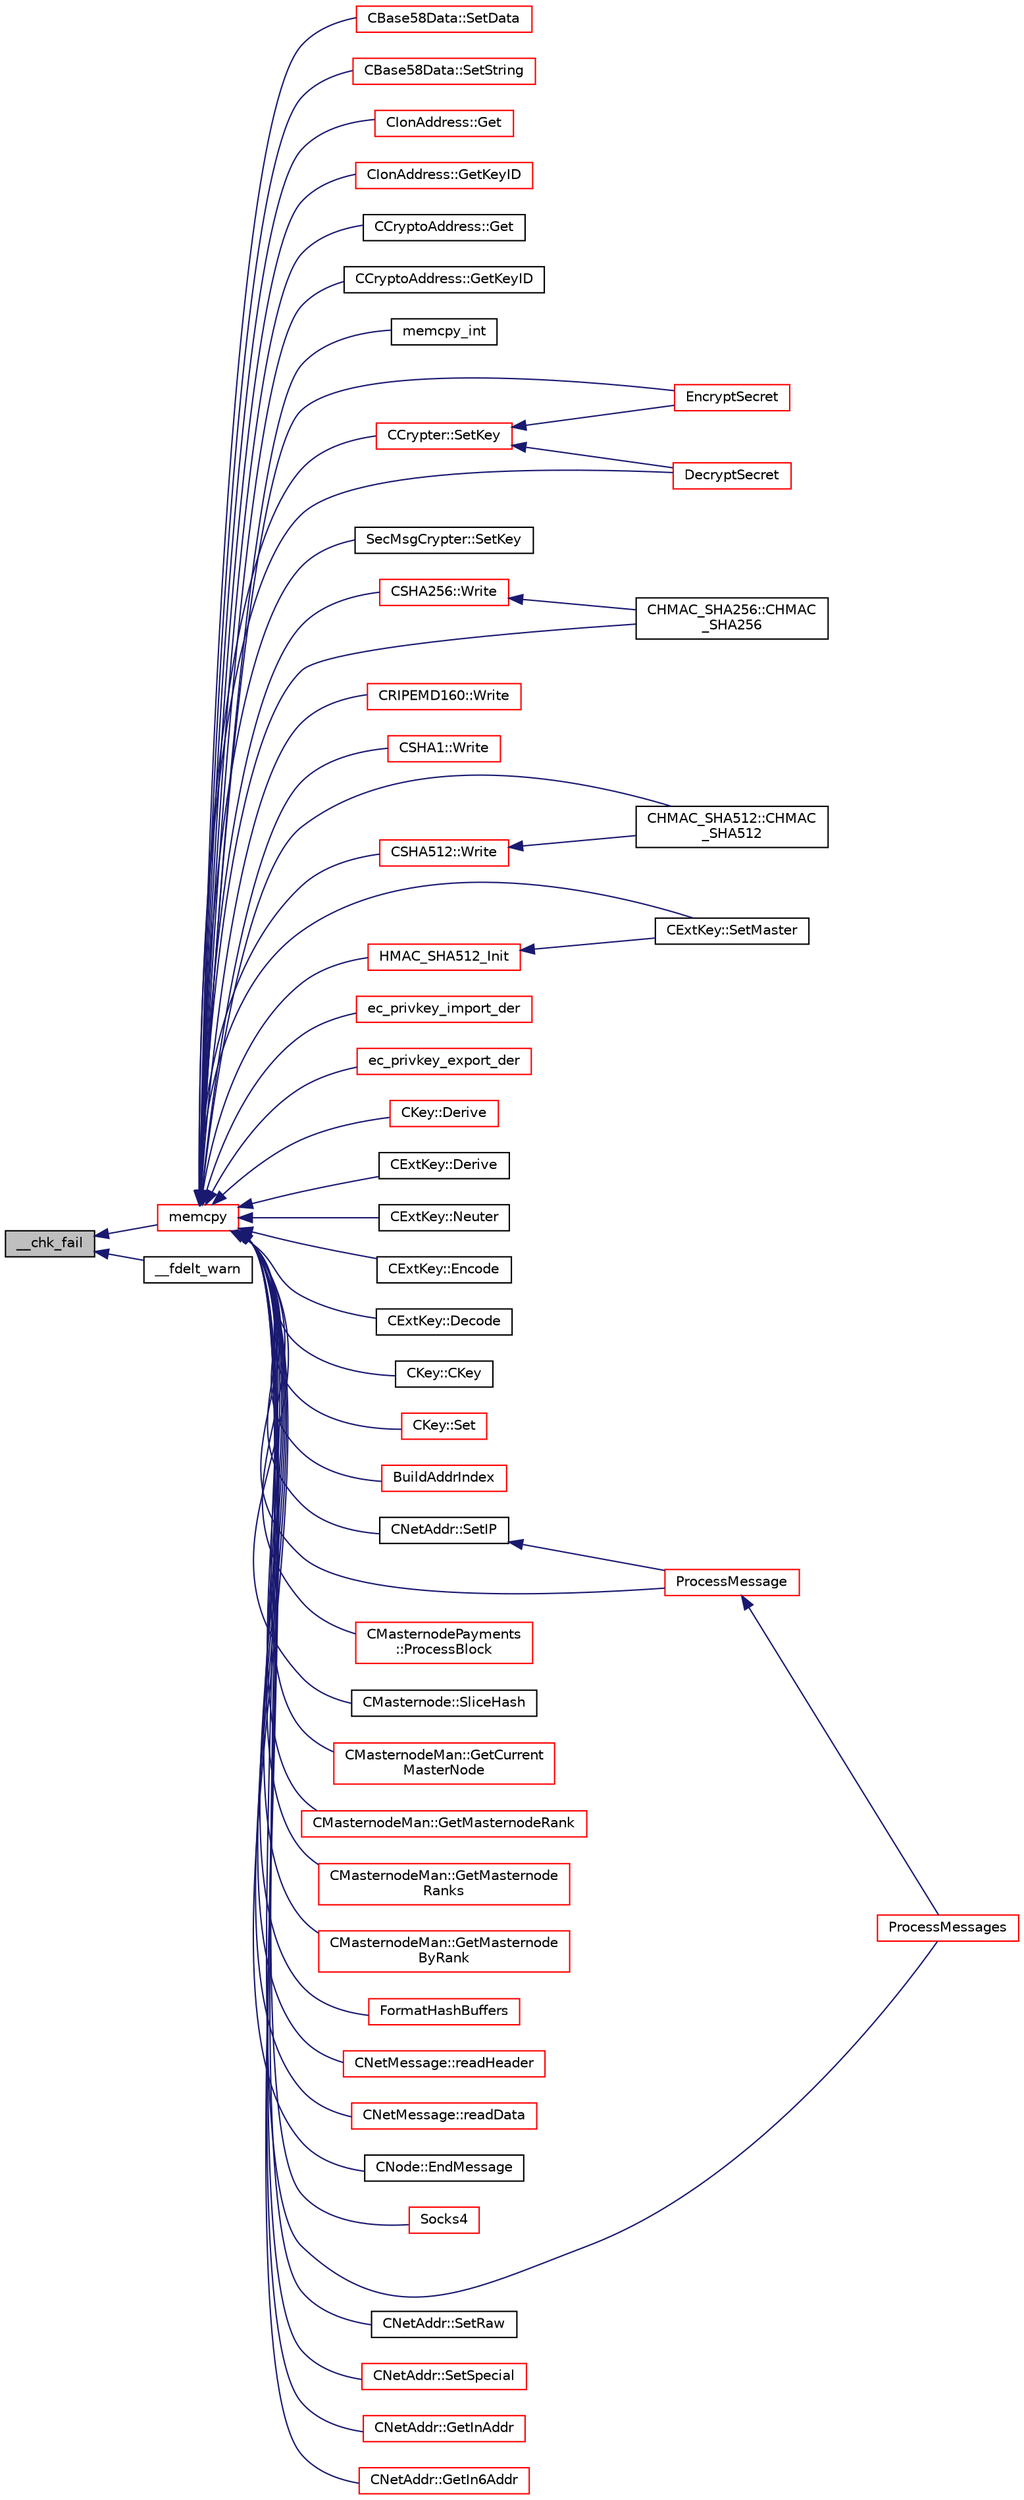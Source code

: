 digraph "__chk_fail"
{
  edge [fontname="Helvetica",fontsize="10",labelfontname="Helvetica",labelfontsize="10"];
  node [fontname="Helvetica",fontsize="10",shape=record];
  rankdir="LR";
  Node1 [label="__chk_fail",height=0.2,width=0.4,color="black", fillcolor="grey75", style="filled", fontcolor="black"];
  Node1 -> Node2 [dir="back",color="midnightblue",fontsize="10",style="solid",fontname="Helvetica"];
  Node2 [label="memcpy",height=0.2,width=0.4,color="red", fillcolor="white", style="filled",URL="$d1/d54/glibc__sanity_8cpp.html#a0f46826ab0466591e136db24394923cf"];
  Node2 -> Node3 [dir="back",color="midnightblue",fontsize="10",style="solid",fontname="Helvetica"];
  Node3 [label="CBase58Data::SetData",height=0.2,width=0.4,color="red", fillcolor="white", style="filled",URL="$d2/d08/class_c_base58_data.html#afab1c06a0a4f631fd889434a2bc48c27"];
  Node2 -> Node21 [dir="back",color="midnightblue",fontsize="10",style="solid",fontname="Helvetica"];
  Node21 [label="CBase58Data::SetString",height=0.2,width=0.4,color="red", fillcolor="white", style="filled",URL="$d2/d08/class_c_base58_data.html#a250fa3bc97d03c7d87de5485c8b49b57"];
  Node2 -> Node87 [dir="back",color="midnightblue",fontsize="10",style="solid",fontname="Helvetica"];
  Node87 [label="CIonAddress::Get",height=0.2,width=0.4,color="red", fillcolor="white", style="filled",URL="$d1/de4/class_c_ion_address.html#aa70f9899f0a3cf37e4a87483db5cf99d"];
  Node2 -> Node141 [dir="back",color="midnightblue",fontsize="10",style="solid",fontname="Helvetica"];
  Node141 [label="CIonAddress::GetKeyID",height=0.2,width=0.4,color="red", fillcolor="white", style="filled",URL="$d1/de4/class_c_ion_address.html#a39fc6281214567b569fac52ff718736c"];
  Node2 -> Node149 [dir="back",color="midnightblue",fontsize="10",style="solid",fontname="Helvetica"];
  Node149 [label="CCryptoAddress::Get",height=0.2,width=0.4,color="black", fillcolor="white", style="filled",URL="$d4/d11/class_c_crypto_address.html#affa7a34ad2640583371f20f540e9e25e"];
  Node2 -> Node150 [dir="back",color="midnightblue",fontsize="10",style="solid",fontname="Helvetica"];
  Node150 [label="CCryptoAddress::GetKeyID",height=0.2,width=0.4,color="black", fillcolor="white", style="filled",URL="$d4/d11/class_c_crypto_address.html#a7be88ec50f878f0174481299dcba1351"];
  Node2 -> Node151 [dir="back",color="midnightblue",fontsize="10",style="solid",fontname="Helvetica"];
  Node151 [label="memcpy_int",height=0.2,width=0.4,color="black", fillcolor="white", style="filled",URL="$d1/d54/glibc__sanity_8cpp.html#a5f0bdd4402f85d9b30074959e99699f5"];
  Node2 -> Node152 [dir="back",color="midnightblue",fontsize="10",style="solid",fontname="Helvetica"];
  Node152 [label="CCrypter::SetKey",height=0.2,width=0.4,color="red", fillcolor="white", style="filled",URL="$d7/d89/class_c_crypter.html#a0d948dd4796e2420e1dd9c1ddbf7974e"];
  Node152 -> Node153 [dir="back",color="midnightblue",fontsize="10",style="solid",fontname="Helvetica"];
  Node153 [label="EncryptSecret",height=0.2,width=0.4,color="red", fillcolor="white", style="filled",URL="$df/d1f/crypter_8h.html#a4fa4e3134d2b6e4913b9ce6369820697"];
  Node152 -> Node169 [dir="back",color="midnightblue",fontsize="10",style="solid",fontname="Helvetica"];
  Node169 [label="DecryptSecret",height=0.2,width=0.4,color="red", fillcolor="white", style="filled",URL="$df/d1f/crypter_8h.html#aded00aa7498a7485a00e77a20856b3e4"];
  Node2 -> Node153 [dir="back",color="midnightblue",fontsize="10",style="solid",fontname="Helvetica"];
  Node2 -> Node169 [dir="back",color="midnightblue",fontsize="10",style="solid",fontname="Helvetica"];
  Node2 -> Node193 [dir="back",color="midnightblue",fontsize="10",style="solid",fontname="Helvetica"];
  Node193 [label="SecMsgCrypter::SetKey",height=0.2,width=0.4,color="black", fillcolor="white", style="filled",URL="$dc/dd6/class_sec_msg_crypter.html#a5ed79b6b7217c58cbea219a93c32c4de"];
  Node2 -> Node194 [dir="back",color="midnightblue",fontsize="10",style="solid",fontname="Helvetica"];
  Node194 [label="CHMAC_SHA256::CHMAC\l_SHA256",height=0.2,width=0.4,color="black", fillcolor="white", style="filled",URL="$d7/dcc/class_c_h_m_a_c___s_h_a256.html#a63236821773ad9edb3fba4623eef39b2"];
  Node2 -> Node195 [dir="back",color="midnightblue",fontsize="10",style="solid",fontname="Helvetica"];
  Node195 [label="CHMAC_SHA512::CHMAC\l_SHA512",height=0.2,width=0.4,color="black", fillcolor="white", style="filled",URL="$dd/d0b/class_c_h_m_a_c___s_h_a512.html#a03e1288c20422f66b7e732aafda804e5"];
  Node2 -> Node196 [dir="back",color="midnightblue",fontsize="10",style="solid",fontname="Helvetica"];
  Node196 [label="CRIPEMD160::Write",height=0.2,width=0.4,color="red", fillcolor="white", style="filled",URL="$d2/d84/class_c_r_i_p_e_m_d160.html#a221143b9d94af623d07c4f4ba1bf6007"];
  Node2 -> Node200 [dir="back",color="midnightblue",fontsize="10",style="solid",fontname="Helvetica"];
  Node200 [label="CSHA1::Write",height=0.2,width=0.4,color="red", fillcolor="white", style="filled",URL="$d9/d3f/class_c_s_h_a1.html#a4322be694ccb2d9864e0cd0c30496a8a"];
  Node2 -> Node202 [dir="back",color="midnightblue",fontsize="10",style="solid",fontname="Helvetica"];
  Node202 [label="CSHA256::Write",height=0.2,width=0.4,color="red", fillcolor="white", style="filled",URL="$d7/d2e/class_c_s_h_a256.html#a9d7de520a562655da85349372820c883"];
  Node202 -> Node194 [dir="back",color="midnightblue",fontsize="10",style="solid",fontname="Helvetica"];
  Node2 -> Node240 [dir="back",color="midnightblue",fontsize="10",style="solid",fontname="Helvetica"];
  Node240 [label="CSHA512::Write",height=0.2,width=0.4,color="red", fillcolor="white", style="filled",URL="$d4/dcb/class_c_s_h_a512.html#aefd8260a2c205f11d44670ae68f1aff0"];
  Node240 -> Node195 [dir="back",color="midnightblue",fontsize="10",style="solid",fontname="Helvetica"];
  Node2 -> Node244 [dir="back",color="midnightblue",fontsize="10",style="solid",fontname="Helvetica"];
  Node244 [label="HMAC_SHA512_Init",height=0.2,width=0.4,color="red", fillcolor="white", style="filled",URL="$db/dfb/hash_8h.html#a4b8c72838f26539d69f31e256fd6dc5c"];
  Node244 -> Node248 [dir="back",color="midnightblue",fontsize="10",style="solid",fontname="Helvetica"];
  Node248 [label="CExtKey::SetMaster",height=0.2,width=0.4,color="black", fillcolor="white", style="filled",URL="$d2/d6e/struct_c_ext_key.html#a8cd6ecafdd649082601d7eebbec79688"];
  Node2 -> Node249 [dir="back",color="midnightblue",fontsize="10",style="solid",fontname="Helvetica"];
  Node249 [label="ec_privkey_import_der",height=0.2,width=0.4,color="red", fillcolor="white", style="filled",URL="$d1/dbc/key_8cpp.html#a4b55d97662f6589a6319c363469c501e",tooltip="These functions are taken from the libsecp256k1 distribution and are very ugly. "];
  Node2 -> Node256 [dir="back",color="midnightblue",fontsize="10",style="solid",fontname="Helvetica"];
  Node256 [label="ec_privkey_export_der",height=0.2,width=0.4,color="red", fillcolor="white", style="filled",URL="$d1/dbc/key_8cpp.html#a8cafc8a5eaf9a41f141e31d7c42ed7b9"];
  Node2 -> Node246 [dir="back",color="midnightblue",fontsize="10",style="solid",fontname="Helvetica"];
  Node246 [label="CKey::Derive",height=0.2,width=0.4,color="red", fillcolor="white", style="filled",URL="$d2/d63/class_c_key.html#a5166e6f49c17c3ad47ac0fa89305307b"];
  Node2 -> Node261 [dir="back",color="midnightblue",fontsize="10",style="solid",fontname="Helvetica"];
  Node261 [label="CExtKey::Derive",height=0.2,width=0.4,color="black", fillcolor="white", style="filled",URL="$d2/d6e/struct_c_ext_key.html#a589df63664c6d12bfe071b747a245b1d"];
  Node2 -> Node248 [dir="back",color="midnightblue",fontsize="10",style="solid",fontname="Helvetica"];
  Node2 -> Node262 [dir="back",color="midnightblue",fontsize="10",style="solid",fontname="Helvetica"];
  Node262 [label="CExtKey::Neuter",height=0.2,width=0.4,color="black", fillcolor="white", style="filled",URL="$d2/d6e/struct_c_ext_key.html#a4ea6bbc6c9bda4f8d77cade114155569"];
  Node2 -> Node263 [dir="back",color="midnightblue",fontsize="10",style="solid",fontname="Helvetica"];
  Node263 [label="CExtKey::Encode",height=0.2,width=0.4,color="black", fillcolor="white", style="filled",URL="$d2/d6e/struct_c_ext_key.html#a4f68dfccef42685d954d3fb22fd6c67c"];
  Node2 -> Node264 [dir="back",color="midnightblue",fontsize="10",style="solid",fontname="Helvetica"];
  Node264 [label="CExtKey::Decode",height=0.2,width=0.4,color="black", fillcolor="white", style="filled",URL="$d2/d6e/struct_c_ext_key.html#a9720e119745472336b6729e19f0819dd"];
  Node2 -> Node265 [dir="back",color="midnightblue",fontsize="10",style="solid",fontname="Helvetica"];
  Node265 [label="CKey::CKey",height=0.2,width=0.4,color="black", fillcolor="white", style="filled",URL="$d2/d63/class_c_key.html#afcea34cefd25675f4cf9b03eaa4bb7d9"];
  Node2 -> Node266 [dir="back",color="midnightblue",fontsize="10",style="solid",fontname="Helvetica"];
  Node266 [label="CKey::Set",height=0.2,width=0.4,color="red", fillcolor="white", style="filled",URL="$d2/d63/class_c_key.html#aaa13d5f08456bba094210c5eeabf64c8"];
  Node2 -> Node268 [dir="back",color="midnightblue",fontsize="10",style="solid",fontname="Helvetica"];
  Node268 [label="BuildAddrIndex",height=0.2,width=0.4,color="red", fillcolor="white", style="filled",URL="$df/d0a/main_8cpp.html#a78229c3d232aac48860913a06f0173fb"];
  Node2 -> Node46 [dir="back",color="midnightblue",fontsize="10",style="solid",fontname="Helvetica"];
  Node46 [label="ProcessMessage",height=0.2,width=0.4,color="red", fillcolor="white", style="filled",URL="$df/d0a/main_8cpp.html#a8ba92b1a4bce3c835e887a9073d17d8e"];
  Node46 -> Node47 [dir="back",color="midnightblue",fontsize="10",style="solid",fontname="Helvetica"];
  Node47 [label="ProcessMessages",height=0.2,width=0.4,color="red", fillcolor="white", style="filled",URL="$d4/dbf/main_8h.html#a196f9318f02448b85b28d612698934fd"];
  Node2 -> Node47 [dir="back",color="midnightblue",fontsize="10",style="solid",fontname="Helvetica"];
  Node2 -> Node57 [dir="back",color="midnightblue",fontsize="10",style="solid",fontname="Helvetica"];
  Node57 [label="CMasternodePayments\l::ProcessBlock",height=0.2,width=0.4,color="red", fillcolor="white", style="filled",URL="$dc/d9a/class_c_masternode_payments.html#aa23dfbc148f10f601e9771bfcffea441"];
  Node2 -> Node272 [dir="back",color="midnightblue",fontsize="10",style="solid",fontname="Helvetica"];
  Node272 [label="CMasternode::SliceHash",height=0.2,width=0.4,color="black", fillcolor="white", style="filled",URL="$d6/dac/class_c_masternode.html#a2bdfe71525650c59ca2a94f5e91aca0c"];
  Node2 -> Node273 [dir="back",color="midnightblue",fontsize="10",style="solid",fontname="Helvetica"];
  Node273 [label="CMasternodeMan::GetCurrent\lMasterNode",height=0.2,width=0.4,color="red", fillcolor="white", style="filled",URL="$dc/d6b/class_c_masternode_man.html#a2b3a91870855e8fcb9b2b6e00c35197f"];
  Node2 -> Node276 [dir="back",color="midnightblue",fontsize="10",style="solid",fontname="Helvetica"];
  Node276 [label="CMasternodeMan::GetMasternodeRank",height=0.2,width=0.4,color="red", fillcolor="white", style="filled",URL="$dc/d6b/class_c_masternode_man.html#a41fd522da90284837d5dcb1e2d2e7d7c"];
  Node2 -> Node280 [dir="back",color="midnightblue",fontsize="10",style="solid",fontname="Helvetica"];
  Node280 [label="CMasternodeMan::GetMasternode\lRanks",height=0.2,width=0.4,color="red", fillcolor="white", style="filled",URL="$dc/d6b/class_c_masternode_man.html#ac06180b4570d5d1b098979c2f59a7a90"];
  Node2 -> Node281 [dir="back",color="midnightblue",fontsize="10",style="solid",fontname="Helvetica"];
  Node281 [label="CMasternodeMan::GetMasternode\lByRank",height=0.2,width=0.4,color="red", fillcolor="white", style="filled",URL="$dc/d6b/class_c_masternode_man.html#ab32afaad2651c69d2f93c68aee466677"];
  Node2 -> Node284 [dir="back",color="midnightblue",fontsize="10",style="solid",fontname="Helvetica"];
  Node284 [label="FormatHashBuffers",height=0.2,width=0.4,color="red", fillcolor="white", style="filled",URL="$de/d13/miner_8h.html#a391a5a462c3f60bbb7dbf6a09fe2e78f",tooltip="Do mining precalculation. "];
  Node2 -> Node285 [dir="back",color="midnightblue",fontsize="10",style="solid",fontname="Helvetica"];
  Node285 [label="CNetMessage::readHeader",height=0.2,width=0.4,color="red", fillcolor="white", style="filled",URL="$d7/d97/class_c_net_message.html#a3e58f5f29b23d1377f8fd15fc75c78ac"];
  Node2 -> Node293 [dir="back",color="midnightblue",fontsize="10",style="solid",fontname="Helvetica"];
  Node293 [label="CNetMessage::readData",height=0.2,width=0.4,color="red", fillcolor="white", style="filled",URL="$d7/d97/class_c_net_message.html#adbc1669a56462daea5f37e5e99117f8c"];
  Node2 -> Node294 [dir="back",color="midnightblue",fontsize="10",style="solid",fontname="Helvetica"];
  Node294 [label="CNode::EndMessage",height=0.2,width=0.4,color="black", fillcolor="white", style="filled",URL="$d1/d64/class_c_node.html#af8d4b8c0f883afffcb62d906c31b2cdf"];
  Node2 -> Node295 [dir="back",color="midnightblue",fontsize="10",style="solid",fontname="Helvetica"];
  Node295 [label="Socks4",height=0.2,width=0.4,color="red", fillcolor="white", style="filled",URL="$d0/d0e/netbase_8cpp.html#aca06981001803c84ffd114dbc80d0c1c"];
  Node2 -> Node306 [dir="back",color="midnightblue",fontsize="10",style="solid",fontname="Helvetica"];
  Node306 [label="CNetAddr::SetIP",height=0.2,width=0.4,color="black", fillcolor="white", style="filled",URL="$d3/dc3/class_c_net_addr.html#a1c6087345e5ca07a151451cd6deb974f"];
  Node306 -> Node46 [dir="back",color="midnightblue",fontsize="10",style="solid",fontname="Helvetica"];
  Node2 -> Node307 [dir="back",color="midnightblue",fontsize="10",style="solid",fontname="Helvetica"];
  Node307 [label="CNetAddr::SetRaw",height=0.2,width=0.4,color="black", fillcolor="white", style="filled",URL="$d3/dc3/class_c_net_addr.html#a1f0b23aca4ca78c11735d13f3583b7ad",tooltip="Set raw IPv4 or IPv6 address (in network byte order) "];
  Node2 -> Node308 [dir="back",color="midnightblue",fontsize="10",style="solid",fontname="Helvetica"];
  Node308 [label="CNetAddr::SetSpecial",height=0.2,width=0.4,color="red", fillcolor="white", style="filled",URL="$d3/dc3/class_c_net_addr.html#aa3e44dfd064d9d8da1cb48cdcb7dd231"];
  Node2 -> Node330 [dir="back",color="midnightblue",fontsize="10",style="solid",fontname="Helvetica"];
  Node330 [label="CNetAddr::GetInAddr",height=0.2,width=0.4,color="red", fillcolor="white", style="filled",URL="$d3/dc3/class_c_net_addr.html#a4f73432c55d4acb6b9e4c54833eefea6"];
  Node2 -> Node354 [dir="back",color="midnightblue",fontsize="10",style="solid",fontname="Helvetica"];
  Node354 [label="CNetAddr::GetIn6Addr",height=0.2,width=0.4,color="red", fillcolor="white", style="filled",URL="$d3/dc3/class_c_net_addr.html#a3616012f94b27148e5b8e27d943d4884"];
  Node1 -> Node580 [dir="back",color="midnightblue",fontsize="10",style="solid",fontname="Helvetica"];
  Node580 [label="__fdelt_warn",height=0.2,width=0.4,color="black", fillcolor="white", style="filled",URL="$d5/d9f/glibc__compat_8cpp.html#a1328f53597b071dd4f8333c9ad609883"];
}
